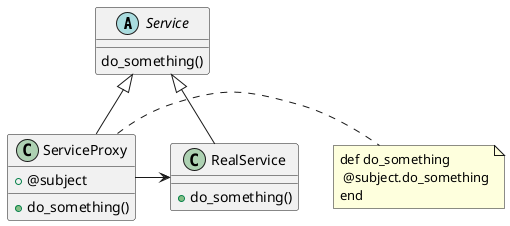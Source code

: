 @startuml

abstract Service{
do_something()
}
class RealService{
+do_something()
}
class ServiceProxy{
+@subject
+do_something()
}
note Right:def do_something\n @subject.do_something\nend

Service <|-- RealService
Service <|-- ServiceProxy
RealService <--L ServiceProxy

@enduml